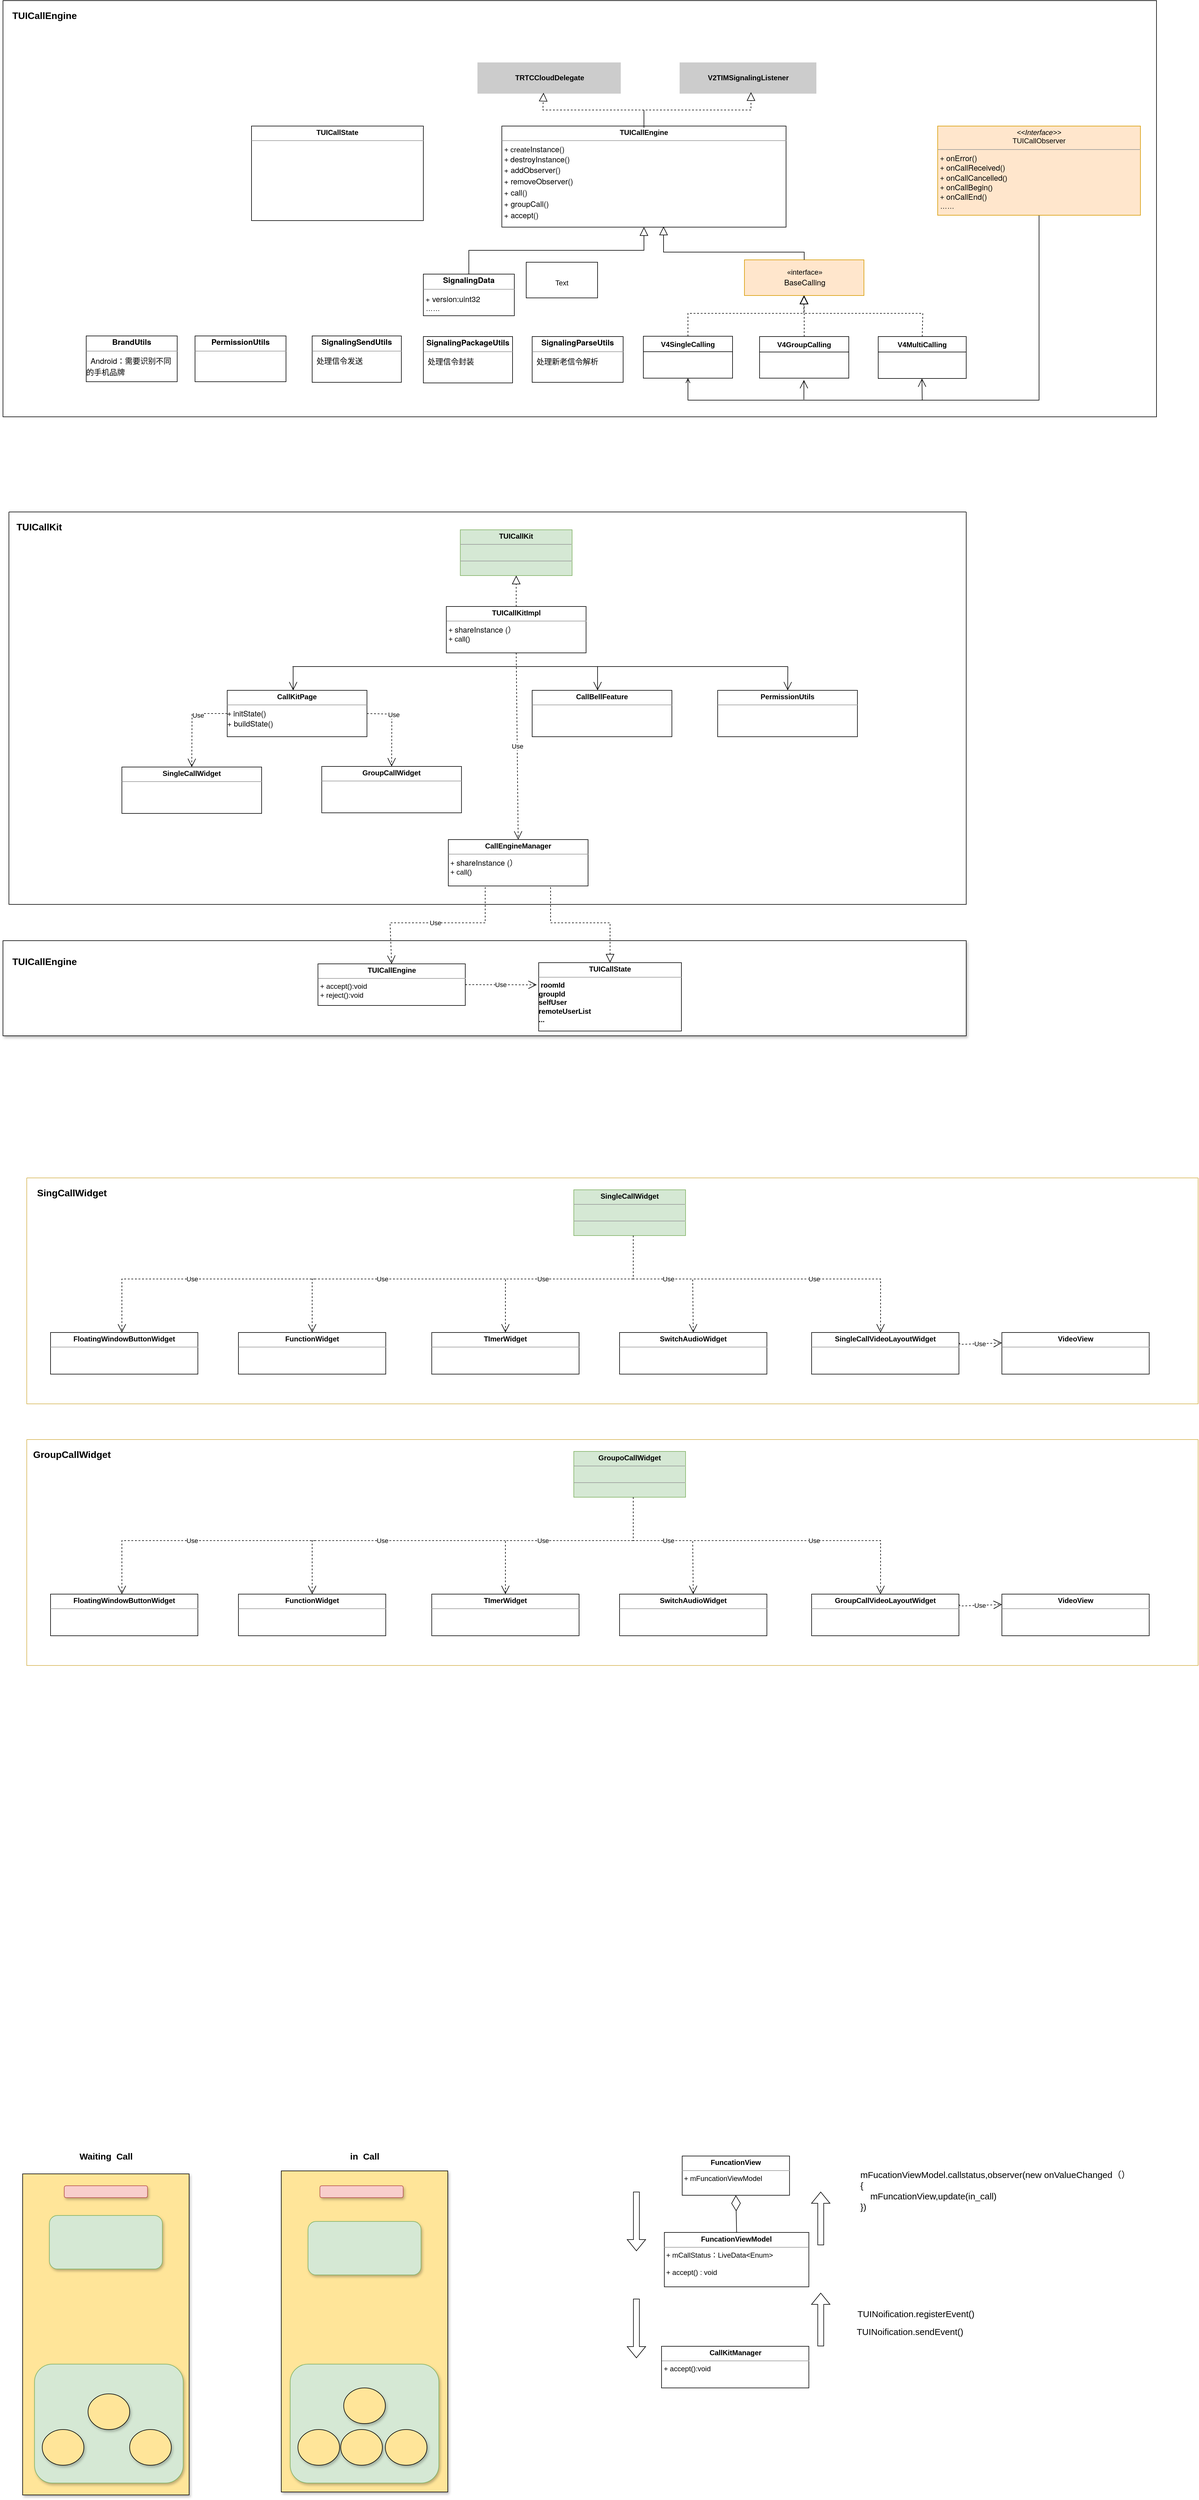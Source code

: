 <mxfile version="21.2.2" type="github">
  <diagram id="QdmDUQSwTtYV_Cvaa8b2" name="Page-1">
    <mxGraphModel dx="2339" dy="2517" grid="1" gridSize="10" guides="1" tooltips="1" connect="1" arrows="1" fold="1" page="0" pageScale="1" pageWidth="827" pageHeight="1169" math="0" shadow="0">
      <root>
        <mxCell id="0" />
        <mxCell id="1" parent="0" />
        <mxCell id="42_N_Hr84tkVq7s5dg79-2" value="" style="swimlane;startSize=0;movable=1;resizable=1;rotatable=1;deletable=1;editable=1;locked=0;connectable=1;" vertex="1" parent="1">
          <mxGeometry x="210" y="-60" width="1610" height="660" as="geometry" />
        </mxCell>
        <mxCell id="9X448EbuMKJNrpHYfYbH-57" value="" style="rounded=0;whiteSpace=wrap;html=1;shadow=1;glass=0;sketch=0;fontFamily=Helvetica;fontSize=15;" parent="1" vertex="1">
          <mxGeometry x="200" y="661" width="1620" height="160" as="geometry" />
        </mxCell>
        <mxCell id="9X448EbuMKJNrpHYfYbH-13" value="" style="rounded=0;whiteSpace=wrap;html=1;movable=0;resizable=0;rotatable=0;deletable=0;editable=0;connectable=0;" parent="1" vertex="1">
          <mxGeometry x="200" y="-920" width="1940" height="700" as="geometry" />
        </mxCell>
        <mxCell id="-pIjKqf0iVGdPuDhPLib-8" value="V4GroupCalling" style="swimlane;fontStyle=1;align=center;verticalAlign=top;childLayout=stackLayout;horizontal=1;startSize=26;horizontalStack=0;resizeParent=1;resizeParentMax=0;resizeLast=0;collapsible=1;marginBottom=0;" parent="1" vertex="1">
          <mxGeometry x="1472.5" y="-355" width="150" height="70" as="geometry" />
        </mxCell>
        <mxCell id="-pIjKqf0iVGdPuDhPLib-9" value="&#xa;" style="text;strokeColor=none;fillColor=none;align=left;verticalAlign=top;spacingLeft=4;spacingRight=4;overflow=hidden;rotatable=0;points=[[0,0.5],[1,0.5]];portConstraint=eastwest;" parent="-pIjKqf0iVGdPuDhPLib-8" vertex="1">
          <mxGeometry y="26" width="150" height="44" as="geometry" />
        </mxCell>
        <mxCell id="-pIjKqf0iVGdPuDhPLib-10" value="V4SingleCalling" style="swimlane;fontStyle=1;align=center;verticalAlign=top;childLayout=stackLayout;horizontal=1;startSize=26;horizontalStack=0;resizeParent=1;resizeParentMax=0;resizeLast=0;collapsible=1;marginBottom=0;" parent="1" vertex="1">
          <mxGeometry x="1277" y="-355.5" width="150" height="70.5" as="geometry" />
        </mxCell>
        <mxCell id="-pIjKqf0iVGdPuDhPLib-12" value="V4MultiCalling" style="swimlane;fontStyle=1;align=center;verticalAlign=top;childLayout=stackLayout;horizontal=1;startSize=26;horizontalStack=0;resizeParent=1;resizeParentMax=0;resizeLast=0;collapsible=1;marginBottom=0;" parent="1" vertex="1">
          <mxGeometry x="1672" y="-355" width="148" height="70.5" as="geometry" />
        </mxCell>
        <mxCell id="-pIjKqf0iVGdPuDhPLib-21" value="«interface»&lt;br&gt;&lt;p class=&quot;p1&quot; style=&quot;margin: 0px ; font-stretch: normal ; font-size: 13px ; line-height: normal ; font-family: &amp;quot;helvetica neue&amp;quot;&quot;&gt;BaseCalling&lt;/p&gt;" style="html=1;fillColor=#ffe6cc;strokeColor=#d79b00;" parent="1" vertex="1">
          <mxGeometry x="1447" y="-484" width="201" height="60" as="geometry" />
        </mxCell>
        <mxCell id="-pIjKqf0iVGdPuDhPLib-25" value="&lt;p style=&quot;margin: 0px ; margin-top: 4px ; text-align: center&quot;&gt;&lt;b&gt;TUICallEngine&lt;/b&gt;&lt;br&gt;&lt;/p&gt;&lt;hr size=&quot;1&quot;&gt;&lt;p style=&quot;margin: 0px ; margin-left: 4px&quot;&gt;&lt;/p&gt;&lt;p style=&quot;margin: 0px ; margin-left: 4px&quot;&gt;+ create&lt;span style=&quot;font-family: &amp;quot;helvetica neue&amp;quot; ; font-size: 13px&quot;&gt;Instance()&lt;/span&gt;&lt;/p&gt;&lt;p style=&quot;margin: 0px 0px 0px 4px;&quot;&gt;+&amp;nbsp;&lt;span style=&quot;font-family: &amp;quot;Helvetica Neue&amp;quot;; font-size: 13px; background-color: initial;&quot;&gt;destroyInstance&lt;/span&gt;&lt;span style=&quot;font-family: &amp;quot;helvetica neue&amp;quot;; font-size: 13px; background-color: initial;&quot;&gt;()&lt;/span&gt;&lt;/p&gt;&lt;p class=&quot;p1&quot; style=&quot;margin: 0px ; font-stretch: normal ; font-size: 13px ; line-height: normal ; font-family: &amp;quot;helvetica neue&amp;quot;&quot;&gt;&amp;nbsp;+&amp;nbsp;&lt;span style=&quot;font-family: &amp;quot;Helvetica Neue&amp;quot;; background-color: initial;&quot;&gt;addObserver&lt;/span&gt;&lt;span style=&quot;background-color: initial;&quot;&gt;()&lt;/span&gt;&lt;/p&gt;&lt;p style=&quot;margin: 0px; font-stretch: normal; font-size: 13px; line-height: normal; font-family: &amp;quot;helvetica neue&amp;quot;;&quot; class=&quot;p1&quot;&gt;&amp;nbsp;+ remove&lt;span style=&quot;font-family: &amp;quot;Helvetica Neue&amp;quot;; background-color: initial;&quot;&gt;Observer&lt;/span&gt;&lt;span style=&quot;background-color: initial;&quot;&gt;()&lt;/span&gt;&lt;/p&gt;&lt;p class=&quot;p1&quot; style=&quot;margin: 0px ; font-stretch: normal ; font-size: 13px ; line-height: normal ; font-family: &amp;quot;helvetica neue&amp;quot;&quot;&gt;&amp;nbsp;+ call()&lt;/p&gt;&lt;p class=&quot;p1&quot; style=&quot;margin: 0px ; font-stretch: normal ; font-size: 13px ; line-height: normal ; font-family: &amp;quot;helvetica neue&amp;quot;&quot;&gt;&amp;nbsp;+&amp;nbsp;&lt;span style=&quot;font-family: &amp;quot;Helvetica Neue&amp;quot;; background-color: initial;&quot;&gt;groupCall()&lt;/span&gt;&lt;/p&gt;&lt;p class=&quot;p1&quot; style=&quot;margin: 0px ; font-stretch: normal ; font-size: 13px ; line-height: normal ; font-family: &amp;quot;helvetica neue&amp;quot;&quot;&gt;&amp;nbsp;+ accept()&lt;/p&gt;&lt;p class=&quot;p1&quot; style=&quot;margin: 0px ; font-stretch: normal ; font-size: 13px ; line-height: normal ; font-family: &amp;quot;helvetica neue&amp;quot;&quot;&gt;&amp;nbsp;……&lt;/p&gt;" style="verticalAlign=top;align=left;overflow=fill;fontSize=12;fontFamily=Helvetica;html=1;" parent="1" vertex="1">
          <mxGeometry x="1039" y="-709" width="478" height="170" as="geometry" />
        </mxCell>
        <mxCell id="2P1NGA306VZBWgPoIP3o-4" style="edgeStyle=orthogonalEdgeStyle;rounded=0;orthogonalLoop=1;jettySize=auto;html=1;endArrow=block;endFill=0;strokeWidth=1;endSize=12;" parent="1" source="-pIjKqf0iVGdPuDhPLib-29" target="-pIjKqf0iVGdPuDhPLib-25" edge="1">
          <mxGeometry relative="1" as="geometry">
            <Array as="points">
              <mxPoint x="984" y="-500" />
              <mxPoint x="1278" y="-500" />
            </Array>
          </mxGeometry>
        </mxCell>
        <mxCell id="-pIjKqf0iVGdPuDhPLib-29" value="&lt;p class=&quot;p1&quot; style=&quot;text-align: center ; margin: 0px ; font-stretch: normal ; font-size: 13px ; line-height: normal ; font-family: &amp;quot;helvetica neue&amp;quot;&quot;&gt;&lt;b&gt;SignalingData&lt;/b&gt;&lt;/p&gt;&lt;hr size=&quot;1&quot;&gt;&lt;p style=&quot;margin: 0px ; margin-left: 4px&quot;&gt;&lt;/p&gt;&lt;p class=&quot;p1&quot; style=&quot;margin: 0px ; font-stretch: normal ; font-size: 13px ; line-height: normal ; font-family: &amp;quot;helvetica neue&amp;quot;&quot;&gt;&amp;nbsp;+ version:uint32&lt;/p&gt;&lt;p style=&quot;margin: 0px 0px 0px 4px&quot;&gt;……&lt;br&gt;&lt;/p&gt;&lt;p style=&quot;margin: 0px 0px 0px 4px&quot;&gt;&lt;br&gt;&lt;/p&gt;" style="verticalAlign=top;align=left;overflow=fill;fontSize=12;fontFamily=Helvetica;html=1;" parent="1" vertex="1">
          <mxGeometry x="907" y="-460" width="153" height="70" as="geometry" />
        </mxCell>
        <mxCell id="-pIjKqf0iVGdPuDhPLib-45" value="&lt;p class=&quot;p1&quot; style=&quot;text-align: center ; margin: 0px ; font-stretch: normal ; line-height: normal&quot;&gt;&lt;font face=&quot;helvetica neue&quot;&gt;&lt;span style=&quot;font-size: 13px;&quot;&gt;&lt;b&gt;SignalingPackageUtils&lt;/b&gt;&lt;/span&gt;&lt;/font&gt;&lt;br&gt;&lt;/p&gt;&lt;hr size=&quot;1&quot;&gt;&lt;p style=&quot;margin: 0px ; margin-left: 4px&quot;&gt;&lt;/p&gt;&lt;p class=&quot;p1&quot; style=&quot;margin: 0px ; font-stretch: normal ; font-size: 13px ; line-height: normal ; font-family: &amp;quot;helvetica neue&amp;quot;&quot;&gt;&amp;nbsp; 处理信令封装&lt;/p&gt;&lt;p style=&quot;margin: 0px 0px 0px 4px&quot;&gt;&lt;br&gt;&lt;/p&gt;" style="verticalAlign=top;align=left;overflow=fill;fontSize=12;fontFamily=Helvetica;html=1;" parent="1" vertex="1">
          <mxGeometry x="907" y="-355" width="150" height="78" as="geometry" />
        </mxCell>
        <mxCell id="-pIjKqf0iVGdPuDhPLib-48" value="" style="endArrow=block;dashed=1;endFill=0;endSize=12;html=1;rounded=0;entryX=0.5;entryY=1;entryDx=0;entryDy=0;exitX=0.5;exitY=0;exitDx=0;exitDy=0;" parent="1" source="-pIjKqf0iVGdPuDhPLib-8" target="-pIjKqf0iVGdPuDhPLib-21" edge="1">
          <mxGeometry width="160" relative="1" as="geometry">
            <mxPoint x="1756" y="-424" as="sourcePoint" />
            <mxPoint x="1916" y="-424" as="targetPoint" />
          </mxGeometry>
        </mxCell>
        <mxCell id="7KBN1eFFDNRq9StgGRBP-2" value="TRTCCloudDelegate" style="html=1;fillColor=#CCCCCC;strokeColor=none;shadow=0;fontStyle=1" parent="1" vertex="1">
          <mxGeometry x="998" y="-816" width="241" height="52.5" as="geometry" />
        </mxCell>
        <mxCell id="7KBN1eFFDNRq9StgGRBP-3" value="V2TIMSignalingListener" style="html=1;fillColor=#CCCCCC;strokeColor=none;shadow=0;fontStyle=1" parent="1" vertex="1">
          <mxGeometry x="1338" y="-816" width="230" height="52.5" as="geometry" />
        </mxCell>
        <mxCell id="7KBN1eFFDNRq9StgGRBP-9" value="" style="endArrow=block;dashed=1;endFill=0;endSize=12;html=1;rounded=0;sourcePerimeterSpacing=10;targetPerimeterSpacing=10;entryX=0.461;entryY=0.971;entryDx=0;entryDy=0;entryPerimeter=0;" parent="1" target="7KBN1eFFDNRq9StgGRBP-2" edge="1">
          <mxGeometry width="160" relative="1" as="geometry">
            <mxPoint x="1278" y="-706" as="sourcePoint" />
            <mxPoint x="1438" y="-706" as="targetPoint" />
            <Array as="points">
              <mxPoint x="1278" y="-736" />
              <mxPoint x="1108" y="-736" />
            </Array>
          </mxGeometry>
        </mxCell>
        <mxCell id="7KBN1eFFDNRq9StgGRBP-10" value="" style="endArrow=block;dashed=1;endFill=0;endSize=12;html=1;rounded=0;sourcePerimeterSpacing=10;targetPerimeterSpacing=10;exitX=0.5;exitY=0;exitDx=0;exitDy=0;" parent="1" source="-pIjKqf0iVGdPuDhPLib-25" edge="1">
          <mxGeometry width="160" relative="1" as="geometry">
            <mxPoint x="1288" y="-696" as="sourcePoint" />
            <mxPoint x="1458" y="-766" as="targetPoint" />
            <Array as="points">
              <mxPoint x="1278" y="-736" />
              <mxPoint x="1458" y="-736" />
            </Array>
          </mxGeometry>
        </mxCell>
        <mxCell id="7KBN1eFFDNRq9StgGRBP-20" style="edgeStyle=orthogonalEdgeStyle;rounded=0;orthogonalLoop=1;jettySize=auto;html=1;entryX=0.5;entryY=0;entryDx=0;entryDy=0;fontSize=15;startArrow=block;startFill=0;endArrow=none;endFill=0;startSize=12;sourcePerimeterSpacing=10;targetPerimeterSpacing=10;exitX=0.569;exitY=0.994;exitDx=0;exitDy=0;exitPerimeter=0;" parent="1" source="-pIjKqf0iVGdPuDhPLib-25" target="-pIjKqf0iVGdPuDhPLib-21" edge="1">
          <mxGeometry relative="1" as="geometry">
            <mxPoint x="1311.162" y="-536" as="sourcePoint" />
            <mxPoint x="1311.49" y="-472.98" as="targetPoint" />
            <Array as="points">
              <mxPoint x="1311" y="-497" />
              <mxPoint x="1548" y="-497" />
            </Array>
          </mxGeometry>
        </mxCell>
        <mxCell id="7KBN1eFFDNRq9StgGRBP-21" value="" style="endArrow=block;dashed=1;endFill=0;endSize=12;html=1;rounded=0;exitX=0.5;exitY=0;exitDx=0;exitDy=0;" parent="1" source="-pIjKqf0iVGdPuDhPLib-10" edge="1">
          <mxGeometry width="160" relative="1" as="geometry">
            <mxPoint x="1348.65" y="-355.5" as="sourcePoint" />
            <mxPoint x="1547" y="-424" as="targetPoint" />
            <Array as="points">
              <mxPoint x="1352" y="-394" />
              <mxPoint x="1547" y="-394" />
            </Array>
          </mxGeometry>
        </mxCell>
        <mxCell id="7KBN1eFFDNRq9StgGRBP-22" value="" style="endArrow=block;dashed=1;endFill=0;endSize=12;html=1;rounded=0;exitX=0.5;exitY=0;exitDx=0;exitDy=0;" parent="1" source="-pIjKqf0iVGdPuDhPLib-12" edge="1">
          <mxGeometry width="160" relative="1" as="geometry">
            <mxPoint x="1462" y="-355.5" as="sourcePoint" />
            <mxPoint x="1547" y="-424" as="targetPoint" />
            <Array as="points">
              <mxPoint x="1747" y="-394" />
              <mxPoint x="1547" y="-394" />
            </Array>
          </mxGeometry>
        </mxCell>
        <mxCell id="7KBN1eFFDNRq9StgGRBP-30" value="" style="endArrow=open;endFill=1;endSize=12;html=1;rounded=0;fontSize=15;sourcePerimeterSpacing=10;targetPerimeterSpacing=10;entryX=0.497;entryY=1.068;entryDx=0;entryDy=0;entryPerimeter=0;" parent="1" target="-pIjKqf0iVGdPuDhPLib-9" edge="1">
          <mxGeometry width="160" relative="1" as="geometry">
            <mxPoint x="1547" y="-249" as="sourcePoint" />
            <mxPoint x="1687" y="-204" as="targetPoint" />
          </mxGeometry>
        </mxCell>
        <mxCell id="7KBN1eFFDNRq9StgGRBP-32" value="" style="endArrow=open;endFill=1;endSize=12;html=1;rounded=0;fontSize=15;sourcePerimeterSpacing=10;targetPerimeterSpacing=10;entryX=0.497;entryY=1.068;entryDx=0;entryDy=0;entryPerimeter=0;" parent="1" edge="1">
          <mxGeometry width="160" relative="1" as="geometry">
            <mxPoint x="1746" y="-248" as="sourcePoint" />
            <mxPoint x="1745.55" y="-284.498" as="targetPoint" />
          </mxGeometry>
        </mxCell>
        <mxCell id="8u3mmBFhIudwiXivsbWi-5" style="edgeStyle=orthogonalEdgeStyle;rounded=0;orthogonalLoop=1;jettySize=auto;html=1;entryX=0.5;entryY=1;entryDx=0;entryDy=0;endArrow=open;endFill=0;exitX=0.5;exitY=1;exitDx=0;exitDy=0;" parent="1" source="zl8r0lkkchpc4EEbcVuN-1" target="-pIjKqf0iVGdPuDhPLib-10" edge="1">
          <mxGeometry relative="1" as="geometry">
            <Array as="points">
              <mxPoint x="1943" y="-248" />
              <mxPoint x="1352" y="-248" />
            </Array>
          </mxGeometry>
        </mxCell>
        <mxCell id="zl8r0lkkchpc4EEbcVuN-1" value="&lt;p style=&quot;margin:0px;margin-top:4px;text-align:center;&quot;&gt;&lt;i&gt;&amp;lt;&amp;lt;Interface&amp;gt;&amp;gt;&lt;/i&gt;&lt;br&gt;&lt;span style=&quot;text-align: left;&quot;&gt;TUICallObserver&lt;/span&gt;&lt;br&gt;&lt;/p&gt;&lt;hr size=&quot;1&quot;&gt;&lt;p style=&quot;margin:0px;margin-left:4px;&quot;&gt;+&amp;nbsp;&lt;span style=&quot;font-family: &amp;quot;Helvetica Neue&amp;quot;; font-size: 13px; background-color: initial;&quot;&gt;onError()&lt;/span&gt;&lt;/p&gt;&lt;p style=&quot;margin:0px;margin-left:4px;&quot;&gt;+&amp;nbsp;&lt;span style=&quot;font-family: &amp;quot;Helvetica Neue&amp;quot;; font-size: 13px; background-color: initial;&quot;&gt;onCallReceived()&lt;/span&gt;&lt;/p&gt;&lt;p style=&quot;margin:0px;margin-left:4px;&quot;&gt;+&amp;nbsp;&lt;span style=&quot;font-family: &amp;quot;Helvetica Neue&amp;quot;; font-size: 13px; background-color: initial;&quot;&gt;onCallCancelled&lt;/span&gt;&lt;span style=&quot;background-color: initial;&quot;&gt;()&lt;/span&gt;&lt;/p&gt;&lt;p style=&quot;margin:0px;margin-left:4px;&quot;&gt;+&amp;nbsp;&lt;span style=&quot;font-family: &amp;quot;Helvetica Neue&amp;quot;; font-size: 13px; background-color: initial;&quot;&gt;onCallBegin&lt;/span&gt;&lt;span style=&quot;background-color: initial;&quot;&gt;()&lt;/span&gt;&lt;/p&gt;&lt;p style=&quot;margin:0px;margin-left:4px;&quot;&gt;&lt;span style=&quot;background-color: initial;&quot;&gt;+&amp;nbsp;&lt;/span&gt;&lt;span style=&quot;font-family: &amp;quot;Helvetica Neue&amp;quot;; font-size: 13px; background-color: initial;&quot;&gt;onCallEnd()&lt;/span&gt;&lt;/p&gt;&lt;p style=&quot;margin:0px;margin-left:4px;&quot;&gt;……&lt;/p&gt;" style="verticalAlign=top;align=left;overflow=fill;fontSize=12;fontFamily=Helvetica;html=1;fillColor=#ffe6cc;strokeColor=#d79b00;" parent="1" vertex="1">
          <mxGeometry x="1772" y="-709" width="341" height="150" as="geometry" />
        </mxCell>
        <mxCell id="1vUF5lh6rhaXSpfZY6RA-4" value="&lt;p class=&quot;p1&quot; style=&quot;text-align: center ; margin: 0px ; font-stretch: normal ; line-height: normal&quot;&gt;&lt;font face=&quot;helvetica neue&quot;&gt;&lt;span style=&quot;font-size: 13px;&quot;&gt;&lt;b&gt;SignalingParseUtils&lt;/b&gt;&lt;/span&gt;&lt;/font&gt;&lt;br&gt;&lt;/p&gt;&lt;hr size=&quot;1&quot;&gt;&lt;p style=&quot;margin: 0px ; margin-left: 4px&quot;&gt;&lt;/p&gt;&lt;p class=&quot;p1&quot; style=&quot;margin: 0px ; font-stretch: normal ; font-size: 13px ; line-height: normal ; font-family: &amp;quot;helvetica neue&amp;quot;&quot;&gt;&amp;nbsp; 处理新老信令解析&lt;/p&gt;&lt;p style=&quot;margin: 0px 0px 0px 4px&quot;&gt;&lt;br&gt;&lt;/p&gt;" style="verticalAlign=top;align=left;overflow=fill;fontSize=12;fontFamily=Helvetica;html=1;" parent="1" vertex="1">
          <mxGeometry x="1090" y="-355" width="153" height="76.98" as="geometry" />
        </mxCell>
        <mxCell id="2P1NGA306VZBWgPoIP3o-1" value="&lt;p style=&quot;margin: 0px ; margin-top: 4px ; text-align: center&quot;&gt;&lt;b&gt;TUICallState&lt;/b&gt;&lt;br&gt;&lt;/p&gt;&lt;hr size=&quot;1&quot;&gt;&lt;p style=&quot;margin: 0px ; margin-left: 4px&quot;&gt;&lt;/p&gt;&lt;p style=&quot;margin: 0px ; margin-left: 4px&quot;&gt;&lt;br&gt;&lt;/p&gt;" style="verticalAlign=top;align=left;overflow=fill;fontSize=12;fontFamily=Helvetica;html=1;" parent="1" vertex="1">
          <mxGeometry x="618" y="-709" width="289" height="159" as="geometry" />
        </mxCell>
        <mxCell id="2P1NGA306VZBWgPoIP3o-6" value="&lt;p class=&quot;p1&quot; style=&quot;text-align: center ; margin: 0px ; font-stretch: normal ; line-height: normal&quot;&gt;&lt;font face=&quot;helvetica neue&quot;&gt;&lt;span style=&quot;font-size: 13px;&quot;&gt;&lt;b&gt;BrandUtils&lt;/b&gt;&lt;/span&gt;&lt;/font&gt;&lt;br&gt;&lt;/p&gt;&lt;hr size=&quot;1&quot;&gt;&lt;p style=&quot;margin: 0px ; margin-left: 4px&quot;&gt;&lt;/p&gt;&lt;p class=&quot;p1&quot; style=&quot;margin: 0px ; font-stretch: normal ; font-size: 13px ; line-height: normal ; font-family: &amp;quot;helvetica neue&amp;quot;&quot;&gt;&amp;nbsp; Android：需要识别不同&lt;/p&gt;&lt;p class=&quot;p1&quot; style=&quot;margin: 0px ; font-stretch: normal ; font-size: 13px ; line-height: normal ; font-family: &amp;quot;helvetica neue&amp;quot;&quot;&gt;的手机品牌&lt;/p&gt;&lt;p style=&quot;margin: 0px 0px 0px 4px&quot;&gt;&lt;br&gt;&lt;/p&gt;" style="verticalAlign=top;align=left;overflow=fill;fontSize=12;fontFamily=Helvetica;html=1;" parent="1" vertex="1">
          <mxGeometry x="340" y="-356.02" width="153" height="76.98" as="geometry" />
        </mxCell>
        <mxCell id="2P1NGA306VZBWgPoIP3o-7" value="&lt;p class=&quot;p1&quot; style=&quot;text-align: center ; margin: 0px ; font-stretch: normal ; line-height: normal&quot;&gt;&lt;font face=&quot;helvetica neue&quot;&gt;&lt;span style=&quot;font-size: 13px;&quot;&gt;&lt;b&gt;PermissionUtils&lt;/b&gt;&lt;/span&gt;&lt;/font&gt;&lt;br&gt;&lt;/p&gt;&lt;hr size=&quot;1&quot;&gt;&lt;p style=&quot;margin: 0px ; margin-left: 4px&quot;&gt;&lt;/p&gt;&lt;p class=&quot;p1&quot; style=&quot;margin: 0px ; font-stretch: normal ; font-size: 13px ; line-height: normal ; font-family: &amp;quot;helvetica neue&amp;quot;&quot;&gt;&amp;nbsp;&amp;nbsp;&lt;/p&gt;" style="verticalAlign=top;align=left;overflow=fill;fontSize=12;fontFamily=Helvetica;html=1;" parent="1" vertex="1">
          <mxGeometry x="523" y="-356.02" width="153" height="76.98" as="geometry" />
        </mxCell>
        <mxCell id="2P1NGA306VZBWgPoIP3o-8" value="&lt;p class=&quot;p1&quot; style=&quot;text-align: center ; margin: 0px ; font-stretch: normal ; line-height: normal&quot;&gt;&lt;font face=&quot;helvetica neue&quot;&gt;&lt;span style=&quot;font-size: 13px;&quot;&gt;&lt;b&gt;SignalingSendUtils&lt;/b&gt;&lt;/span&gt;&lt;/font&gt;&lt;br&gt;&lt;/p&gt;&lt;hr size=&quot;1&quot;&gt;&lt;p style=&quot;margin: 0px ; margin-left: 4px&quot;&gt;&lt;/p&gt;&lt;p class=&quot;p1&quot; style=&quot;margin: 0px ; font-stretch: normal ; font-size: 13px ; line-height: normal ; font-family: &amp;quot;helvetica neue&amp;quot;&quot;&gt;&amp;nbsp; 处理信令发送&lt;/p&gt;&lt;p style=&quot;margin: 0px 0px 0px 4px&quot;&gt;&lt;br&gt;&lt;/p&gt;" style="verticalAlign=top;align=left;overflow=fill;fontSize=12;fontFamily=Helvetica;html=1;" parent="1" vertex="1">
          <mxGeometry x="720" y="-356.02" width="150" height="78" as="geometry" />
        </mxCell>
        <mxCell id="9X448EbuMKJNrpHYfYbH-1" value="&lt;p style=&quot;margin: 0px ; margin-top: 4px ; text-align: center&quot;&gt;&lt;b&gt;TUICallKitImpl&lt;/b&gt;&lt;/p&gt;&lt;hr size=&quot;1&quot;&gt;&lt;p style=&quot;margin: 0px ; margin-left: 4px&quot;&gt;&lt;/p&gt;&lt;p style=&quot;margin: 0px ; margin-left: 4px&quot;&gt;&lt;/p&gt;&lt;span style=&quot;font-weight: 700 ; text-align: center&quot;&gt;&amp;nbsp;&lt;/span&gt;&lt;span style=&quot;text-align: center&quot;&gt;+&amp;nbsp;&lt;/span&gt;&lt;span style=&quot;font-family: &amp;quot;helvetica neue&amp;quot; ; font-size: 13px&quot;&gt;shareInstance (）&lt;br&gt;&lt;/span&gt;&lt;span style=&quot;text-align: center&quot;&gt;&amp;nbsp;+ call()&lt;br&gt;&lt;/span&gt;&lt;span style=&quot;font-weight: 700 ; text-align: center&quot;&gt;&lt;br&gt;&lt;/span&gt;&lt;div&gt;&lt;br&gt;&lt;/div&gt;" style="verticalAlign=top;align=left;overflow=fill;fontSize=12;fontFamily=Helvetica;html=1;fontStyle=0" parent="1" vertex="1">
          <mxGeometry x="945.66" y="99" width="235" height="78" as="geometry" />
        </mxCell>
        <mxCell id="9X448EbuMKJNrpHYfYbH-2" value="&lt;p style=&quot;margin: 0px ; margin-top: 4px ; text-align: center&quot;&gt;&lt;span&gt;&lt;b&gt;TUICallKit&lt;/b&gt;&lt;/span&gt;&lt;/p&gt;&lt;hr size=&quot;1&quot;&gt;&lt;p style=&quot;margin: 0px ; margin-left: 4px&quot;&gt;&lt;b&gt;&lt;br&gt;&lt;/b&gt;&lt;/p&gt;&lt;hr size=&quot;1&quot;&gt;&lt;p style=&quot;margin: 0px ; margin-left: 4px&quot;&gt;&lt;/p&gt;&lt;b&gt;&lt;br&gt;&lt;/b&gt;&lt;p style=&quot;margin: 0px ; margin-left: 4px&quot;&gt;&lt;br&gt;&lt;/p&gt;" style="verticalAlign=top;align=left;overflow=fill;fontSize=12;fontFamily=Helvetica;html=1;fontStyle=0;fillColor=#d5e8d4;strokeColor=#82b366;" parent="1" vertex="1">
          <mxGeometry x="969.16" y="-30" width="188" height="77" as="geometry" />
        </mxCell>
        <mxCell id="9X448EbuMKJNrpHYfYbH-3" value="" style="endArrow=block;dashed=1;endFill=0;endSize=12;html=1;rounded=0;exitX=0.5;exitY=0;exitDx=0;exitDy=0;entryX=0.5;entryY=1;entryDx=0;entryDy=0;" parent="1" source="9X448EbuMKJNrpHYfYbH-1" target="9X448EbuMKJNrpHYfYbH-2" edge="1">
          <mxGeometry width="160" relative="1" as="geometry">
            <mxPoint x="1118.16" y="88" as="sourcePoint" />
            <mxPoint x="1278.16" y="88" as="targetPoint" />
          </mxGeometry>
        </mxCell>
        <mxCell id="9X448EbuMKJNrpHYfYbH-12" value="" style="rounded=0;whiteSpace=wrap;html=1;" parent="1" vertex="1">
          <mxGeometry x="1080" y="-480" width="120" height="60" as="geometry" />
        </mxCell>
        <mxCell id="9X448EbuMKJNrpHYfYbH-14" value="Text" style="text;html=1;strokeColor=none;fillColor=none;align=center;verticalAlign=middle;whiteSpace=wrap;rounded=0;" parent="1" vertex="1">
          <mxGeometry x="1110" y="-460" width="60" height="30" as="geometry" />
        </mxCell>
        <mxCell id="9X448EbuMKJNrpHYfYbH-15" value="&lt;b&gt;&lt;font style=&quot;font-size: 16px;&quot;&gt;TUICallEngine&lt;/font&gt;&lt;/b&gt;" style="text;html=1;strokeColor=none;fillColor=none;align=center;verticalAlign=middle;whiteSpace=wrap;rounded=0;" parent="1" vertex="1">
          <mxGeometry x="210" y="-910" width="120" height="30" as="geometry" />
        </mxCell>
        <mxCell id="9X448EbuMKJNrpHYfYbH-18" value="&lt;b&gt;&lt;font style=&quot;font-size: 16px;&quot;&gt;TUICallKit&lt;/font&gt;&lt;/b&gt;" style="text;html=1;strokeColor=none;fillColor=none;align=center;verticalAlign=middle;whiteSpace=wrap;rounded=0;" parent="1" vertex="1">
          <mxGeometry x="200.75" y="-50" width="120" height="30" as="geometry" />
        </mxCell>
        <mxCell id="9X448EbuMKJNrpHYfYbH-24" value="" style="rounded=0;whiteSpace=wrap;html=1;shadow=1;glass=0;sketch=0;fontFamily=Helvetica;fontSize=10;fillColor=#FFE599;" parent="1" vertex="1">
          <mxGeometry x="233.08" y="2735" width="280" height="540" as="geometry" />
        </mxCell>
        <mxCell id="9X448EbuMKJNrpHYfYbH-25" value="" style="rounded=1;whiteSpace=wrap;html=1;shadow=1;glass=0;sketch=0;fontFamily=Helvetica;fontSize=10;fillColor=#d5e8d4;strokeColor=#82b366;" parent="1" vertex="1">
          <mxGeometry x="278.08" y="2805" width="190" height="90" as="geometry" />
        </mxCell>
        <mxCell id="9X448EbuMKJNrpHYfYbH-26" value="" style="rounded=1;whiteSpace=wrap;html=1;shadow=1;glass=0;sketch=0;fontFamily=Helvetica;fontSize=10;fillColor=#f8cecc;strokeColor=#b85450;" parent="1" vertex="1">
          <mxGeometry x="303.08" y="2755" width="140" height="20" as="geometry" />
        </mxCell>
        <mxCell id="9X448EbuMKJNrpHYfYbH-27" value="" style="rounded=1;whiteSpace=wrap;html=1;shadow=1;glass=0;sketch=0;fontFamily=Helvetica;fontSize=10;fillColor=#d5e8d4;strokeColor=#82b366;" parent="1" vertex="1">
          <mxGeometry x="253.08" y="3055" width="250" height="200" as="geometry" />
        </mxCell>
        <mxCell id="9X448EbuMKJNrpHYfYbH-28" value="" style="ellipse;whiteSpace=wrap;html=1;rounded=1;shadow=1;glass=0;sketch=0;fontFamily=Helvetica;fontSize=10;fillColor=#FFE599;" parent="1" vertex="1">
          <mxGeometry x="266.08" y="3165" width="70" height="60" as="geometry" />
        </mxCell>
        <mxCell id="9X448EbuMKJNrpHYfYbH-29" value="" style="ellipse;whiteSpace=wrap;html=1;rounded=1;shadow=1;glass=0;sketch=0;fontFamily=Helvetica;fontSize=10;fillColor=#FFE599;" parent="1" vertex="1">
          <mxGeometry x="413.08" y="3165" width="70" height="60" as="geometry" />
        </mxCell>
        <mxCell id="9X448EbuMKJNrpHYfYbH-32" value="" style="rounded=0;whiteSpace=wrap;html=1;shadow=1;glass=0;sketch=0;fontFamily=Helvetica;fontSize=10;fillColor=#FFE599;" parent="1" vertex="1">
          <mxGeometry x="668.08" y="2730" width="280" height="540" as="geometry" />
        </mxCell>
        <mxCell id="9X448EbuMKJNrpHYfYbH-33" value="" style="rounded=1;whiteSpace=wrap;html=1;shadow=1;glass=0;sketch=0;fontFamily=Helvetica;fontSize=10;fillColor=#d5e8d4;strokeColor=#82b366;" parent="1" vertex="1">
          <mxGeometry x="713.08" y="2815" width="190" height="90" as="geometry" />
        </mxCell>
        <mxCell id="9X448EbuMKJNrpHYfYbH-34" value="" style="rounded=1;whiteSpace=wrap;html=1;shadow=1;glass=0;sketch=0;fontFamily=Helvetica;fontSize=10;fillColor=#f8cecc;strokeColor=#b85450;" parent="1" vertex="1">
          <mxGeometry x="733.08" y="2755" width="140" height="20" as="geometry" />
        </mxCell>
        <mxCell id="9X448EbuMKJNrpHYfYbH-35" value="" style="rounded=1;whiteSpace=wrap;html=1;shadow=1;glass=0;sketch=0;fontFamily=Helvetica;fontSize=10;fillColor=#d5e8d4;strokeColor=#82b366;" parent="1" vertex="1">
          <mxGeometry x="683.08" y="3055" width="250" height="200" as="geometry" />
        </mxCell>
        <mxCell id="9X448EbuMKJNrpHYfYbH-36" value="" style="ellipse;whiteSpace=wrap;html=1;rounded=1;shadow=1;glass=0;sketch=0;fontFamily=Helvetica;fontSize=10;fillColor=#FFE599;" parent="1" vertex="1">
          <mxGeometry x="696.08" y="3165" width="70" height="60" as="geometry" />
        </mxCell>
        <mxCell id="9X448EbuMKJNrpHYfYbH-37" value="" style="ellipse;whiteSpace=wrap;html=1;rounded=1;shadow=1;glass=0;sketch=0;fontFamily=Helvetica;fontSize=10;fillColor=#FFE599;" parent="1" vertex="1">
          <mxGeometry x="843.08" y="3165" width="70" height="60" as="geometry" />
        </mxCell>
        <mxCell id="9X448EbuMKJNrpHYfYbH-38" value="" style="ellipse;whiteSpace=wrap;html=1;rounded=1;shadow=1;glass=0;sketch=0;fontFamily=Helvetica;fontSize=10;fillColor=#FFE599;" parent="1" vertex="1">
          <mxGeometry x="768.08" y="3165" width="70" height="60" as="geometry" />
        </mxCell>
        <mxCell id="9X448EbuMKJNrpHYfYbH-39" value="" style="ellipse;whiteSpace=wrap;html=1;rounded=1;shadow=1;glass=0;sketch=0;fontFamily=Helvetica;fontSize=10;fillColor=#FFE599;" parent="1" vertex="1">
          <mxGeometry x="773.08" y="3095" width="70" height="60" as="geometry" />
        </mxCell>
        <mxCell id="9X448EbuMKJNrpHYfYbH-40" value="" style="ellipse;whiteSpace=wrap;html=1;rounded=1;shadow=1;glass=0;sketch=0;fontFamily=Helvetica;fontSize=10;fillColor=#FFE599;" parent="1" vertex="1">
          <mxGeometry x="343.08" y="3105" width="70" height="60" as="geometry" />
        </mxCell>
        <mxCell id="9X448EbuMKJNrpHYfYbH-41" value="Waiting&amp;nbsp; Call" style="text;html=1;align=center;verticalAlign=middle;resizable=0;points=[];autosize=1;strokeColor=none;fillColor=none;fontSize=15;fontFamily=Helvetica;fontStyle=1" parent="1" vertex="1">
          <mxGeometry x="318.08" y="2690" width="110" height="30" as="geometry" />
        </mxCell>
        <mxCell id="9X448EbuMKJNrpHYfYbH-42" value="in&amp;nbsp; Call" style="text;html=1;align=center;verticalAlign=middle;resizable=0;points=[];autosize=1;strokeColor=none;fillColor=none;fontSize=15;fontFamily=Helvetica;fontStyle=1" parent="1" vertex="1">
          <mxGeometry x="773.08" y="2690" width="70" height="30" as="geometry" />
        </mxCell>
        <mxCell id="9X448EbuMKJNrpHYfYbH-45" value="&lt;p style=&quot;margin: 0px ; margin-top: 4px ; text-align: center&quot;&gt;&lt;b&gt;FuncationView&lt;/b&gt;&lt;/p&gt;&lt;hr size=&quot;1&quot;&gt;&lt;p style=&quot;margin: 0px ; margin-left: 4px&quot;&gt;&lt;/p&gt;&lt;p style=&quot;margin: 0px ; margin-left: 4px&quot;&gt;&lt;/p&gt;&lt;span style=&quot;font-weight: 700 ; text-align: center&quot;&gt;&amp;nbsp;&lt;/span&gt;&lt;span style=&quot;text-align: center&quot;&gt;+ mFuncationViewModel&lt;/span&gt;&lt;span style=&quot;text-align: center&quot;&gt;&lt;br&gt;&lt;/span&gt;" style="verticalAlign=top;align=left;overflow=fill;fontSize=12;fontFamily=Helvetica;html=1;fontStyle=0" parent="1" vertex="1">
          <mxGeometry x="1342.33" y="2705" width="180.5" height="66" as="geometry" />
        </mxCell>
        <mxCell id="9X448EbuMKJNrpHYfYbH-46" value="&lt;p style=&quot;margin: 0px ; margin-top: 4px ; text-align: center&quot;&gt;&lt;b&gt;FuncationViewModel&lt;/b&gt;&lt;/p&gt;&lt;hr size=&quot;1&quot;&gt;&lt;p style=&quot;margin: 0px ; margin-left: 4px&quot;&gt;&lt;/p&gt;&lt;p style=&quot;margin: 0px ; margin-left: 4px&quot;&gt;&lt;/p&gt;&lt;span style=&quot;font-weight: 700 ; text-align: center&quot;&gt;&amp;nbsp;&lt;/span&gt;&lt;span style=&quot;text-align: center;&quot;&gt;+ mCallStatus：&lt;/span&gt;&lt;span style=&quot;text-align: center;&quot;&gt;LiveData&amp;lt;Enum&amp;gt;&lt;br&gt;&lt;/span&gt;&lt;span style=&quot;text-align: center&quot;&gt;&lt;br&gt;&amp;nbsp;+ accept() : void&lt;br&gt;&lt;/span&gt;" style="verticalAlign=top;align=left;overflow=fill;fontSize=12;fontFamily=Helvetica;html=1;fontStyle=0" parent="1" vertex="1">
          <mxGeometry x="1312.33" y="2833.5" width="243" height="91.5" as="geometry" />
        </mxCell>
        <mxCell id="9X448EbuMKJNrpHYfYbH-47" value="&lt;p style=&quot;margin: 0px ; margin-top: 4px ; text-align: center&quot;&gt;&lt;b&gt;CallKitManager&lt;/b&gt;&lt;/p&gt;&lt;hr size=&quot;1&quot;&gt;&lt;p style=&quot;margin: 0px ; margin-left: 4px&quot;&gt;&lt;/p&gt;&lt;p style=&quot;margin: 0px ; margin-left: 4px&quot;&gt;&lt;/p&gt;&lt;span style=&quot;font-weight: 700 ; text-align: center&quot;&gt;&amp;nbsp;&lt;/span&gt;&lt;span style=&quot;text-align: center&quot;&gt;+ accept():void&lt;/span&gt;&lt;span style=&quot;text-align: center&quot;&gt;&lt;br&gt;&lt;/span&gt;" style="verticalAlign=top;align=left;overflow=fill;fontSize=12;fontFamily=Helvetica;html=1;fontStyle=0" parent="1" vertex="1">
          <mxGeometry x="1307.58" y="3025" width="247.75" height="70" as="geometry" />
        </mxCell>
        <mxCell id="9X448EbuMKJNrpHYfYbH-48" value="" style="endArrow=diamondThin;endFill=0;endSize=24;html=1;rounded=0;exitX=0.5;exitY=0;exitDx=0;exitDy=0;entryX=0.5;entryY=1;entryDx=0;entryDy=0;" parent="1" source="9X448EbuMKJNrpHYfYbH-46" target="9X448EbuMKJNrpHYfYbH-45" edge="1">
          <mxGeometry width="160" relative="1" as="geometry">
            <mxPoint x="1444.33" y="2808" as="sourcePoint" />
            <mxPoint x="1604.33" y="2808" as="targetPoint" />
          </mxGeometry>
        </mxCell>
        <mxCell id="9X448EbuMKJNrpHYfYbH-50" value="mFucationViewModel.callstatus,observer(new onValueChanged（）{&lt;br&gt;&amp;nbsp; &amp;nbsp;&lt;span style=&quot;white-space: pre;&quot;&gt; &lt;/span&gt;mFuncationView,update(in_call)&lt;br&gt;})" style="text;html=1;strokeColor=none;fillColor=none;align=left;verticalAlign=middle;whiteSpace=wrap;rounded=0;shadow=1;glass=0;sketch=0;fontFamily=Helvetica;fontSize=15;" parent="1" vertex="1">
          <mxGeometry x="1639.92" y="2720" width="460" height="86" as="geometry" />
        </mxCell>
        <mxCell id="9X448EbuMKJNrpHYfYbH-51" value="" style="shape=flexArrow;endArrow=classic;html=1;rounded=0;fontFamily=Helvetica;fontSize=15;" parent="1" edge="1">
          <mxGeometry width="50" height="50" relative="1" as="geometry">
            <mxPoint x="1265.33" y="2945" as="sourcePoint" />
            <mxPoint x="1265.33" y="3045" as="targetPoint" />
          </mxGeometry>
        </mxCell>
        <mxCell id="9X448EbuMKJNrpHYfYbH-52" value="" style="shape=flexArrow;endArrow=classic;html=1;rounded=0;fontFamily=Helvetica;fontSize=15;" parent="1" edge="1">
          <mxGeometry width="50" height="50" relative="1" as="geometry">
            <mxPoint x="1265.33" y="2765" as="sourcePoint" />
            <mxPoint x="1265.33" y="2865" as="targetPoint" />
          </mxGeometry>
        </mxCell>
        <mxCell id="9X448EbuMKJNrpHYfYbH-53" value="" style="shape=flexArrow;endArrow=classic;html=1;rounded=0;fontFamily=Helvetica;fontSize=15;" parent="1" edge="1">
          <mxGeometry width="50" height="50" relative="1" as="geometry">
            <mxPoint x="1575.33" y="3025" as="sourcePoint" />
            <mxPoint x="1575.33" y="2935" as="targetPoint" />
          </mxGeometry>
        </mxCell>
        <mxCell id="9X448EbuMKJNrpHYfYbH-54" value="&lt;p style=&quot;margin: 0px ; margin-top: 4px ; text-align: center&quot;&gt;&lt;b&gt;TUICallEngine&lt;/b&gt;&lt;/p&gt;&lt;hr size=&quot;1&quot;&gt;&lt;p style=&quot;margin: 0px ; margin-left: 4px&quot;&gt;&lt;/p&gt;&lt;p style=&quot;margin: 0px ; margin-left: 4px&quot;&gt;&lt;/p&gt;&lt;span style=&quot;font-weight: 700 ; text-align: center&quot;&gt;&amp;nbsp;&lt;/span&gt;&lt;span style=&quot;text-align: center&quot;&gt;+ accept():void&lt;br&gt;&lt;/span&gt;&lt;span style=&quot;text-align: center&quot;&gt;&amp;nbsp;+ reject():void&lt;br&gt;&lt;/span&gt;" style="verticalAlign=top;align=left;overflow=fill;fontSize=12;fontFamily=Helvetica;html=1;fontStyle=0" parent="1" vertex="1">
          <mxGeometry x="729.75" y="700" width="247.75" height="70" as="geometry" />
        </mxCell>
        <mxCell id="9X448EbuMKJNrpHYfYbH-55" value="&lt;p style=&quot;margin: 0px ; margin-top: 4px ; text-align: center&quot;&gt;&lt;b&gt;TUICallState&lt;/b&gt;&lt;/p&gt;&lt;hr size=&quot;1&quot;&gt;&lt;p style=&quot;margin: 0px ; margin-left: 4px&quot;&gt;&lt;/p&gt;&lt;p style=&quot;margin: 0px ; margin-left: 4px&quot;&gt;&lt;/p&gt;&lt;span style=&quot;font-weight: 700 ; text-align: center&quot;&gt;&amp;nbsp;roomId&lt;br&gt;groupId&lt;br&gt;selfUser&lt;br&gt;remoteUserList&lt;br&gt;...&lt;br&gt;&lt;/span&gt;&lt;span style=&quot;text-align: center&quot;&gt;&lt;br&gt;&lt;/span&gt;" style="verticalAlign=top;align=left;overflow=fill;fontSize=12;fontFamily=Helvetica;html=1;fontStyle=0" parent="1" vertex="1">
          <mxGeometry x="1101" y="698" width="240" height="115" as="geometry" />
        </mxCell>
        <mxCell id="9X448EbuMKJNrpHYfYbH-58" value="TUINoification.sendEvent()" style="text;html=1;align=center;verticalAlign=middle;resizable=0;points=[];autosize=1;strokeColor=none;fillColor=none;fontSize=15;fontFamily=Helvetica;" parent="1" vertex="1">
          <mxGeometry x="1625.33" y="2985" width="200" height="30" as="geometry" />
        </mxCell>
        <mxCell id="9X448EbuMKJNrpHYfYbH-59" value="TUINoification.registerEvent()" style="text;html=1;align=center;verticalAlign=middle;resizable=0;points=[];autosize=1;strokeColor=none;fillColor=none;fontSize=15;fontFamily=Helvetica;" parent="1" vertex="1">
          <mxGeometry x="1625.33" y="2955" width="220" height="30" as="geometry" />
        </mxCell>
        <mxCell id="9X448EbuMKJNrpHYfYbH-60" value="" style="shape=flexArrow;endArrow=classic;html=1;rounded=0;fontFamily=Helvetica;fontSize=15;" parent="1" edge="1">
          <mxGeometry width="50" height="50" relative="1" as="geometry">
            <mxPoint x="1575.33" y="2855" as="sourcePoint" />
            <mxPoint x="1575.33" y="2765" as="targetPoint" />
          </mxGeometry>
        </mxCell>
        <mxCell id="EhqyTeBTMF1OIsnDYW2D-9" value="&lt;b&gt;&lt;font style=&quot;font-size: 16px;&quot;&gt;TUICallEngine&lt;/font&gt;&lt;/b&gt;" style="text;html=1;strokeColor=none;fillColor=none;align=center;verticalAlign=middle;whiteSpace=wrap;rounded=0;" parent="1" vertex="1">
          <mxGeometry x="210" y="681" width="120" height="30" as="geometry" />
        </mxCell>
        <mxCell id="EhqyTeBTMF1OIsnDYW2D-11" value="Use" style="endArrow=open;endSize=12;dashed=1;html=1;rounded=0;entryX=0.5;entryY=0;entryDx=0;entryDy=0;" parent="1" target="9X448EbuMKJNrpHYfYbH-54" edge="1">
          <mxGeometry width="160" relative="1" as="geometry">
            <mxPoint x="1011" y="571" as="sourcePoint" />
            <mxPoint x="859.625" y="686" as="targetPoint" />
            <Array as="points">
              <mxPoint x="1011" y="631" />
              <mxPoint x="851" y="631" />
            </Array>
          </mxGeometry>
        </mxCell>
        <mxCell id="EhqyTeBTMF1OIsnDYW2D-14" value="" style="endArrow=block;dashed=1;endFill=0;endSize=12;html=1;rounded=0;entryX=0.5;entryY=0;entryDx=0;entryDy=0;" parent="1" edge="1" target="9X448EbuMKJNrpHYfYbH-55">
          <mxGeometry width="160" relative="1" as="geometry">
            <mxPoint x="1121" y="571" as="sourcePoint" />
            <mxPoint x="1221.125" y="686" as="targetPoint" />
            <Array as="points">
              <mxPoint x="1121" y="631" />
              <mxPoint x="1221" y="631" />
            </Array>
          </mxGeometry>
        </mxCell>
        <mxCell id="EhqyTeBTMF1OIsnDYW2D-16" value="Use" style="endArrow=open;endSize=12;dashed=1;html=1;rounded=0;exitX=1;exitY=0.5;exitDx=0;exitDy=0;entryX=-0.014;entryY=0.324;entryDx=0;entryDy=0;entryPerimeter=0;" parent="1" source="9X448EbuMKJNrpHYfYbH-54" target="9X448EbuMKJNrpHYfYbH-55" edge="1">
          <mxGeometry width="160" relative="1" as="geometry">
            <mxPoint x="791" y="651" as="sourcePoint" />
            <mxPoint x="951" y="651" as="targetPoint" />
          </mxGeometry>
        </mxCell>
        <mxCell id="42_N_Hr84tkVq7s5dg79-3" value="&lt;p style=&quot;margin: 0px ; margin-top: 4px ; text-align: center&quot;&gt;&lt;b&gt;CallEngineManager&lt;/b&gt;&lt;/p&gt;&lt;hr size=&quot;1&quot;&gt;&lt;p style=&quot;margin: 0px ; margin-left: 4px&quot;&gt;&lt;/p&gt;&lt;p style=&quot;margin: 0px ; margin-left: 4px&quot;&gt;&lt;/p&gt;&lt;span style=&quot;font-weight: 700 ; text-align: center&quot;&gt;&amp;nbsp;&lt;/span&gt;&lt;span style=&quot;text-align: center&quot;&gt;+&amp;nbsp;&lt;/span&gt;&lt;span style=&quot;font-family: &amp;quot;helvetica neue&amp;quot; ; font-size: 13px&quot;&gt;shareInstance (）&lt;br&gt;&lt;/span&gt;&lt;span style=&quot;text-align: center&quot;&gt;&amp;nbsp;+ call()&lt;br&gt;&lt;/span&gt;&lt;span style=&quot;font-weight: 700 ; text-align: center&quot;&gt;&lt;br&gt;&lt;/span&gt;&lt;div&gt;&lt;br&gt;&lt;/div&gt;" style="verticalAlign=top;align=left;overflow=fill;fontSize=12;fontFamily=Helvetica;html=1;fontStyle=0" vertex="1" parent="1">
          <mxGeometry x="949.0" y="491" width="235" height="78" as="geometry" />
        </mxCell>
        <mxCell id="42_N_Hr84tkVq7s5dg79-4" value="Use" style="endArrow=open;endSize=12;dashed=1;html=1;rounded=0;exitX=0.5;exitY=1;exitDx=0;exitDy=0;entryX=0.5;entryY=0;entryDx=0;entryDy=0;" edge="1" parent="1" source="9X448EbuMKJNrpHYfYbH-1" target="42_N_Hr84tkVq7s5dg79-3">
          <mxGeometry width="160" relative="1" as="geometry">
            <mxPoint x="1010" y="480" as="sourcePoint" />
            <mxPoint x="1170" y="480" as="targetPoint" />
          </mxGeometry>
        </mxCell>
        <mxCell id="42_N_Hr84tkVq7s5dg79-5" value="&lt;p style=&quot;margin: 0px ; margin-top: 4px ; text-align: center&quot;&gt;&lt;b&gt;CallKitPage&lt;/b&gt;&lt;/p&gt;&lt;hr size=&quot;1&quot;&gt;&lt;p style=&quot;margin: 0px ; margin-left: 4px&quot;&gt;&lt;/p&gt;&lt;p style=&quot;margin: 0px ; margin-left: 4px&quot;&gt;&lt;/p&gt;&lt;span style=&quot;text-align: center&quot;&gt;+ &lt;font face=&quot;helvetica neue&quot;&gt;&lt;span style=&quot;font-size: 13px;&quot;&gt;initState()&lt;br&gt;+ buildState()&amp;nbsp;&lt;/span&gt;&lt;/font&gt;&lt;/span&gt;&lt;span style=&quot;text-align: center&quot;&gt;&lt;br&gt;&lt;/span&gt;&lt;span style=&quot;font-weight: 700 ; text-align: center&quot;&gt;&lt;br&gt;&lt;/span&gt;&lt;div&gt;&lt;br&gt;&lt;/div&gt;" style="verticalAlign=top;align=left;overflow=fill;fontSize=12;fontFamily=Helvetica;html=1;fontStyle=0" vertex="1" parent="1">
          <mxGeometry x="577.16" y="240" width="235" height="78" as="geometry" />
        </mxCell>
        <mxCell id="42_N_Hr84tkVq7s5dg79-6" value="" style="endArrow=none;html=1;rounded=0;" edge="1" parent="1">
          <mxGeometry width="50" height="50" relative="1" as="geometry">
            <mxPoint x="687" y="200" as="sourcePoint" />
            <mxPoint x="1520" y="200" as="targetPoint" />
          </mxGeometry>
        </mxCell>
        <mxCell id="42_N_Hr84tkVq7s5dg79-7" value="" style="endArrow=open;endFill=1;endSize=12;html=1;rounded=0;" edge="1" parent="1">
          <mxGeometry width="160" relative="1" as="geometry">
            <mxPoint x="688" y="200" as="sourcePoint" />
            <mxPoint x="688" y="240" as="targetPoint" />
          </mxGeometry>
        </mxCell>
        <mxCell id="42_N_Hr84tkVq7s5dg79-8" value="&lt;p style=&quot;margin: 0px ; margin-top: 4px ; text-align: center&quot;&gt;&lt;b&gt;CallBellFeature&lt;/b&gt;&lt;/p&gt;&lt;hr size=&quot;1&quot;&gt;&lt;p style=&quot;margin: 0px ; margin-left: 4px&quot;&gt;&lt;/p&gt;&lt;p style=&quot;margin: 0px ; margin-left: 4px&quot;&gt;&lt;/p&gt;&lt;span style=&quot;font-weight: 700 ; text-align: center&quot;&gt;&lt;br&gt;&lt;/span&gt;&lt;div&gt;&lt;br&gt;&lt;/div&gt;" style="verticalAlign=top;align=left;overflow=fill;fontSize=12;fontFamily=Helvetica;html=1;fontStyle=0" vertex="1" parent="1">
          <mxGeometry x="1090" y="240" width="235" height="78" as="geometry" />
        </mxCell>
        <mxCell id="42_N_Hr84tkVq7s5dg79-9" value="" style="endArrow=open;endFill=1;endSize=12;html=1;rounded=0;" edge="1" parent="1">
          <mxGeometry width="160" relative="1" as="geometry">
            <mxPoint x="1200" y="200" as="sourcePoint" />
            <mxPoint x="1200" y="240" as="targetPoint" />
          </mxGeometry>
        </mxCell>
        <mxCell id="42_N_Hr84tkVq7s5dg79-10" value="&lt;p style=&quot;margin: 0px ; margin-top: 4px ; text-align: center&quot;&gt;&lt;b&gt;PermissionUtils&lt;/b&gt;&lt;/p&gt;&lt;hr size=&quot;1&quot;&gt;&lt;p style=&quot;margin: 0px ; margin-left: 4px&quot;&gt;&lt;/p&gt;&lt;p style=&quot;margin: 0px ; margin-left: 4px&quot;&gt;&lt;/p&gt;&lt;span style=&quot;font-weight: 700 ; text-align: center&quot;&gt;&lt;br&gt;&lt;/span&gt;&lt;div&gt;&lt;br&gt;&lt;/div&gt;" style="verticalAlign=top;align=left;overflow=fill;fontSize=12;fontFamily=Helvetica;html=1;fontStyle=0" vertex="1" parent="1">
          <mxGeometry x="1402" y="240" width="235" height="78" as="geometry" />
        </mxCell>
        <mxCell id="42_N_Hr84tkVq7s5dg79-11" value="" style="endArrow=open;endFill=1;endSize=12;html=1;rounded=0;" edge="1" parent="1" target="42_N_Hr84tkVq7s5dg79-10">
          <mxGeometry width="160" relative="1" as="geometry">
            <mxPoint x="1520" y="200" as="sourcePoint" />
            <mxPoint x="1210" y="250" as="targetPoint" />
          </mxGeometry>
        </mxCell>
        <mxCell id="42_N_Hr84tkVq7s5dg79-12" value="&lt;p style=&quot;margin: 0px ; margin-top: 4px ; text-align: center&quot;&gt;&lt;b&gt;SingleCallWidget&lt;/b&gt;&lt;/p&gt;&lt;hr size=&quot;1&quot;&gt;&lt;p style=&quot;margin: 0px ; margin-left: 4px&quot;&gt;&lt;/p&gt;&lt;p style=&quot;margin: 0px ; margin-left: 4px&quot;&gt;&lt;/p&gt;&lt;span style=&quot;text-align: center&quot;&gt;&lt;br&gt;&lt;/span&gt;&lt;span style=&quot;font-weight: 700 ; text-align: center&quot;&gt;&lt;br&gt;&lt;/span&gt;&lt;div&gt;&lt;br&gt;&lt;/div&gt;" style="verticalAlign=top;align=left;overflow=fill;fontSize=12;fontFamily=Helvetica;html=1;fontStyle=0" vertex="1" parent="1">
          <mxGeometry x="400.0" y="369" width="235" height="78" as="geometry" />
        </mxCell>
        <mxCell id="42_N_Hr84tkVq7s5dg79-13" value="&lt;p style=&quot;margin: 0px ; margin-top: 4px ; text-align: center&quot;&gt;&lt;b&gt;GroupCallWidget&lt;/b&gt;&lt;/p&gt;&lt;hr size=&quot;1&quot;&gt;&lt;p style=&quot;margin: 0px ; margin-left: 4px&quot;&gt;&lt;/p&gt;&lt;p style=&quot;margin: 0px ; margin-left: 4px&quot;&gt;&lt;/p&gt;&lt;span style=&quot;text-align: center&quot;&gt;&lt;br&gt;&lt;/span&gt;&lt;span style=&quot;font-weight: 700 ; text-align: center&quot;&gt;&lt;br&gt;&lt;/span&gt;&lt;div&gt;&lt;br&gt;&lt;/div&gt;" style="verticalAlign=top;align=left;overflow=fill;fontSize=12;fontFamily=Helvetica;html=1;fontStyle=0" vertex="1" parent="1">
          <mxGeometry x="736.13" y="368" width="235" height="78" as="geometry" />
        </mxCell>
        <mxCell id="42_N_Hr84tkVq7s5dg79-14" value="Use" style="endArrow=open;endSize=12;dashed=1;html=1;rounded=0;exitX=0;exitY=0.5;exitDx=0;exitDy=0;entryX=0.5;entryY=0;entryDx=0;entryDy=0;" edge="1" parent="1" source="42_N_Hr84tkVq7s5dg79-5" target="42_N_Hr84tkVq7s5dg79-12">
          <mxGeometry x="-0.346" y="3" width="160" relative="1" as="geometry">
            <mxPoint x="920" y="700" as="sourcePoint" />
            <mxPoint x="1080" y="700" as="targetPoint" />
            <Array as="points">
              <mxPoint x="518" y="279" />
            </Array>
            <mxPoint as="offset" />
          </mxGeometry>
        </mxCell>
        <mxCell id="42_N_Hr84tkVq7s5dg79-15" value="Use" style="endArrow=open;endSize=12;dashed=1;html=1;rounded=0;exitX=1;exitY=0.5;exitDx=0;exitDy=0;entryX=0.5;entryY=0;entryDx=0;entryDy=0;" edge="1" parent="1" source="42_N_Hr84tkVq7s5dg79-5" target="42_N_Hr84tkVq7s5dg79-13">
          <mxGeometry x="-0.346" y="3" width="160" relative="1" as="geometry">
            <mxPoint x="587" y="289" as="sourcePoint" />
            <mxPoint x="528" y="379" as="targetPoint" />
            <Array as="points">
              <mxPoint x="854" y="280" />
            </Array>
            <mxPoint as="offset" />
          </mxGeometry>
        </mxCell>
        <mxCell id="42_N_Hr84tkVq7s5dg79-72" value="" style="swimlane;startSize=0;movable=1;resizable=1;rotatable=1;deletable=1;editable=1;locked=0;connectable=1;fillColor=#fff2cc;strokeColor=#d6b656;" vertex="1" parent="1">
          <mxGeometry x="240" y="1060" width="1970" height="380" as="geometry" />
        </mxCell>
        <mxCell id="42_N_Hr84tkVq7s5dg79-76" value="&lt;b&gt;&lt;font style=&quot;font-size: 16px;&quot;&gt;SingCallWidget&lt;/font&gt;&lt;/b&gt;" style="text;html=1;strokeColor=none;fillColor=none;align=center;verticalAlign=middle;whiteSpace=wrap;rounded=0;" vertex="1" parent="42_N_Hr84tkVq7s5dg79-72">
          <mxGeometry x="16.45" y="10" width="120" height="30" as="geometry" />
        </mxCell>
        <mxCell id="42_N_Hr84tkVq7s5dg79-90" value="&lt;p style=&quot;margin: 0px ; margin-top: 4px ; text-align: center&quot;&gt;&lt;b&gt;FloatingWindowButtonWidget&lt;/b&gt;&lt;/p&gt;&lt;hr size=&quot;1&quot;&gt;&lt;p style=&quot;margin: 0px ; margin-left: 4px&quot;&gt;&lt;/p&gt;&lt;p style=&quot;margin: 0px ; margin-left: 4px&quot;&gt;&lt;/p&gt;&lt;span style=&quot;font-weight: 700 ; text-align: center&quot;&gt;&amp;nbsp;&lt;/span&gt;&lt;span style=&quot;text-align: center&quot;&gt;&lt;br&gt;&lt;/span&gt;&lt;span style=&quot;text-align: center&quot;&gt;&amp;nbsp;&lt;br&gt;&lt;/span&gt;" style="verticalAlign=top;align=left;overflow=fill;fontSize=12;fontFamily=Helvetica;html=1;fontStyle=0" vertex="1" parent="42_N_Hr84tkVq7s5dg79-72">
          <mxGeometry x="40" y="260" width="247.75" height="70" as="geometry" />
        </mxCell>
        <mxCell id="42_N_Hr84tkVq7s5dg79-91" value="&lt;p style=&quot;margin: 0px ; margin-top: 4px ; text-align: center&quot;&gt;&lt;b&gt;FunctionWidget&lt;/b&gt;&lt;/p&gt;&lt;hr size=&quot;1&quot;&gt;&lt;p style=&quot;margin: 0px ; margin-left: 4px&quot;&gt;&lt;/p&gt;&lt;p style=&quot;margin: 0px ; margin-left: 4px&quot;&gt;&lt;/p&gt;&lt;span style=&quot;font-weight: 700 ; text-align: center&quot;&gt;&amp;nbsp;&lt;/span&gt;&lt;span style=&quot;text-align: center&quot;&gt;&lt;br&gt;&lt;/span&gt;&lt;span style=&quot;text-align: center&quot;&gt;&amp;nbsp;&lt;br&gt;&lt;/span&gt;" style="verticalAlign=top;align=left;overflow=fill;fontSize=12;fontFamily=Helvetica;html=1;fontStyle=0" vertex="1" parent="42_N_Hr84tkVq7s5dg79-72">
          <mxGeometry x="356" y="260" width="247.75" height="70" as="geometry" />
        </mxCell>
        <mxCell id="42_N_Hr84tkVq7s5dg79-92" value="&lt;p style=&quot;margin: 0px ; margin-top: 4px ; text-align: center&quot;&gt;&lt;b&gt;TImerWidget&lt;/b&gt;&lt;/p&gt;&lt;hr size=&quot;1&quot;&gt;&lt;p style=&quot;margin: 0px ; margin-left: 4px&quot;&gt;&lt;/p&gt;&lt;p style=&quot;margin: 0px ; margin-left: 4px&quot;&gt;&lt;/p&gt;&lt;span style=&quot;font-weight: 700 ; text-align: center&quot;&gt;&amp;nbsp;&lt;/span&gt;&lt;span style=&quot;text-align: center&quot;&gt;&lt;br&gt;&lt;/span&gt;&lt;span style=&quot;text-align: center&quot;&gt;&amp;nbsp;&lt;br&gt;&lt;/span&gt;" style="verticalAlign=top;align=left;overflow=fill;fontSize=12;fontFamily=Helvetica;html=1;fontStyle=0" vertex="1" parent="42_N_Hr84tkVq7s5dg79-72">
          <mxGeometry x="681.13" y="260" width="247.75" height="70" as="geometry" />
        </mxCell>
        <mxCell id="42_N_Hr84tkVq7s5dg79-93" value="&lt;p style=&quot;margin: 0px ; margin-top: 4px ; text-align: center&quot;&gt;&lt;b&gt;SwitchAudioWidget&lt;/b&gt;&lt;/p&gt;&lt;hr size=&quot;1&quot;&gt;&lt;p style=&quot;margin: 0px ; margin-left: 4px&quot;&gt;&lt;/p&gt;&lt;p style=&quot;margin: 0px ; margin-left: 4px&quot;&gt;&lt;/p&gt;&lt;span style=&quot;font-weight: 700 ; text-align: center&quot;&gt;&amp;nbsp;&lt;/span&gt;&lt;span style=&quot;text-align: center&quot;&gt;&lt;br&gt;&lt;/span&gt;&lt;span style=&quot;text-align: center&quot;&gt;&amp;nbsp;&lt;br&gt;&lt;/span&gt;" style="verticalAlign=top;align=left;overflow=fill;fontSize=12;fontFamily=Helvetica;html=1;fontStyle=0" vertex="1" parent="42_N_Hr84tkVq7s5dg79-72">
          <mxGeometry x="997" y="260" width="247.75" height="70" as="geometry" />
        </mxCell>
        <mxCell id="42_N_Hr84tkVq7s5dg79-94" value="&lt;p style=&quot;margin: 0px ; margin-top: 4px ; text-align: center&quot;&gt;&lt;b&gt;SingleCallVideoLayoutWidget&lt;/b&gt;&lt;/p&gt;&lt;hr size=&quot;1&quot;&gt;&lt;p style=&quot;margin: 0px ; margin-left: 4px&quot;&gt;&lt;/p&gt;&lt;p style=&quot;margin: 0px ; margin-left: 4px&quot;&gt;&lt;/p&gt;&lt;span style=&quot;font-weight: 700 ; text-align: center&quot;&gt;&amp;nbsp;&lt;/span&gt;&lt;span style=&quot;text-align: center&quot;&gt;&lt;br&gt;&lt;/span&gt;&lt;span style=&quot;text-align: center&quot;&gt;&amp;nbsp;&lt;br&gt;&lt;/span&gt;" style="verticalAlign=top;align=left;overflow=fill;fontSize=12;fontFamily=Helvetica;html=1;fontStyle=0" vertex="1" parent="42_N_Hr84tkVq7s5dg79-72">
          <mxGeometry x="1320" y="260" width="247.75" height="70" as="geometry" />
        </mxCell>
        <mxCell id="42_N_Hr84tkVq7s5dg79-95" value="&lt;p style=&quot;margin: 0px ; margin-top: 4px ; text-align: center&quot;&gt;&lt;b&gt;VideoView&lt;/b&gt;&lt;/p&gt;&lt;hr size=&quot;1&quot;&gt;&lt;p style=&quot;margin: 0px ; margin-left: 4px&quot;&gt;&lt;/p&gt;&lt;p style=&quot;margin: 0px ; margin-left: 4px&quot;&gt;&lt;/p&gt;&lt;span style=&quot;font-weight: 700 ; text-align: center&quot;&gt;&amp;nbsp;&lt;/span&gt;&lt;span style=&quot;text-align: center&quot;&gt;&lt;br&gt;&lt;/span&gt;&lt;span style=&quot;text-align: center&quot;&gt;&amp;nbsp;&lt;br&gt;&lt;/span&gt;" style="verticalAlign=top;align=left;overflow=fill;fontSize=12;fontFamily=Helvetica;html=1;fontStyle=0" vertex="1" parent="42_N_Hr84tkVq7s5dg79-72">
          <mxGeometry x="1640" y="260" width="247.75" height="70" as="geometry" />
        </mxCell>
        <mxCell id="42_N_Hr84tkVq7s5dg79-74" value="&lt;p style=&quot;margin: 0px ; margin-top: 4px ; text-align: center&quot;&gt;&lt;span&gt;&lt;b&gt;SingleCallWidget&lt;/b&gt;&lt;/span&gt;&lt;/p&gt;&lt;hr size=&quot;1&quot;&gt;&lt;p style=&quot;margin: 0px ; margin-left: 4px&quot;&gt;&lt;b&gt;&lt;br&gt;&lt;/b&gt;&lt;/p&gt;&lt;hr size=&quot;1&quot;&gt;&lt;p style=&quot;margin: 0px ; margin-left: 4px&quot;&gt;&lt;/p&gt;&lt;b&gt;&lt;br&gt;&lt;/b&gt;&lt;p style=&quot;margin: 0px ; margin-left: 4px&quot;&gt;&lt;br&gt;&lt;/p&gt;" style="verticalAlign=top;align=left;overflow=fill;fontSize=12;fontFamily=Helvetica;html=1;fontStyle=0;fillColor=#d5e8d4;strokeColor=#82b366;" vertex="1" parent="42_N_Hr84tkVq7s5dg79-72">
          <mxGeometry x="920" y="20" width="188" height="77" as="geometry" />
        </mxCell>
        <mxCell id="42_N_Hr84tkVq7s5dg79-97" value="Use" style="endArrow=open;endSize=12;dashed=1;html=1;rounded=0;exitX=0.5;exitY=1;exitDx=0;exitDy=0;entryX=0.5;entryY=0;entryDx=0;entryDy=0;" edge="1" parent="42_N_Hr84tkVq7s5dg79-72" target="42_N_Hr84tkVq7s5dg79-93">
          <mxGeometry width="160" relative="1" as="geometry">
            <mxPoint x="1020" y="97" as="sourcePoint" />
            <mxPoint x="1024" y="411" as="targetPoint" />
            <Array as="points">
              <mxPoint x="1020" y="170" />
              <mxPoint x="1120" y="170" />
            </Array>
          </mxGeometry>
        </mxCell>
        <mxCell id="42_N_Hr84tkVq7s5dg79-99" value="Use" style="endArrow=open;endSize=12;dashed=1;html=1;rounded=0;entryX=0;entryY=0.25;entryDx=0;entryDy=0;exitX=1;exitY=0.25;exitDx=0;exitDy=0;" edge="1" parent="42_N_Hr84tkVq7s5dg79-72" source="42_N_Hr84tkVq7s5dg79-94" target="42_N_Hr84tkVq7s5dg79-95">
          <mxGeometry width="160" relative="1" as="geometry">
            <mxPoint x="1754" y="170" as="sourcePoint" />
            <mxPoint x="1753.91" y="260" as="targetPoint" />
            <Array as="points">
              <mxPoint x="1570" y="280" />
            </Array>
          </mxGeometry>
        </mxCell>
        <mxCell id="42_N_Hr84tkVq7s5dg79-101" value="Use" style="endArrow=open;endSize=12;dashed=1;html=1;rounded=0;" edge="1" parent="42_N_Hr84tkVq7s5dg79-72">
          <mxGeometry width="160" relative="1" as="geometry">
            <mxPoint x="805" y="170" as="sourcePoint" />
            <mxPoint x="480" y="260" as="targetPoint" />
            <Array as="points">
              <mxPoint x="480" y="170" />
            </Array>
          </mxGeometry>
        </mxCell>
        <mxCell id="42_N_Hr84tkVq7s5dg79-102" value="Use" style="endArrow=open;endSize=12;dashed=1;html=1;rounded=0;" edge="1" parent="42_N_Hr84tkVq7s5dg79-72">
          <mxGeometry width="160" relative="1" as="geometry">
            <mxPoint x="485" y="170" as="sourcePoint" />
            <mxPoint x="160" y="260" as="targetPoint" />
            <Array as="points">
              <mxPoint x="160" y="170" />
            </Array>
          </mxGeometry>
        </mxCell>
        <mxCell id="42_N_Hr84tkVq7s5dg79-98" value="Use" style="endArrow=open;endSize=12;dashed=1;html=1;rounded=0;" edge="1" parent="1">
          <mxGeometry width="160" relative="1" as="geometry">
            <mxPoint x="1362" y="1230" as="sourcePoint" />
            <mxPoint x="1675.91" y="1320" as="targetPoint" />
            <Array as="points">
              <mxPoint x="1676" y="1230" />
            </Array>
          </mxGeometry>
        </mxCell>
        <mxCell id="42_N_Hr84tkVq7s5dg79-100" value="Use" style="endArrow=open;endSize=12;dashed=1;html=1;rounded=0;" edge="1" parent="1" target="42_N_Hr84tkVq7s5dg79-92">
          <mxGeometry width="160" relative="1" as="geometry">
            <mxPoint x="1260" y="1230" as="sourcePoint" />
            <mxPoint x="1371" y="1330" as="targetPoint" />
            <Array as="points">
              <mxPoint x="1045" y="1230" />
            </Array>
          </mxGeometry>
        </mxCell>
        <mxCell id="42_N_Hr84tkVq7s5dg79-118" value="" style="swimlane;startSize=0;movable=1;resizable=1;rotatable=1;deletable=1;editable=1;locked=0;connectable=1;fillColor=#fff2cc;strokeColor=#d6b656;" vertex="1" parent="1">
          <mxGeometry x="240" y="1500" width="1970" height="380" as="geometry" />
        </mxCell>
        <mxCell id="42_N_Hr84tkVq7s5dg79-119" value="&lt;b&gt;&lt;font style=&quot;font-size: 16px;&quot;&gt;GroupCallWidget&lt;/font&gt;&lt;/b&gt;" style="text;html=1;strokeColor=none;fillColor=none;align=center;verticalAlign=middle;whiteSpace=wrap;rounded=0;" vertex="1" parent="42_N_Hr84tkVq7s5dg79-118">
          <mxGeometry x="16.45" y="10" width="120" height="30" as="geometry" />
        </mxCell>
        <mxCell id="42_N_Hr84tkVq7s5dg79-120" value="&lt;p style=&quot;margin: 0px ; margin-top: 4px ; text-align: center&quot;&gt;&lt;b&gt;FloatingWindowButtonWidget&lt;/b&gt;&lt;/p&gt;&lt;hr size=&quot;1&quot;&gt;&lt;p style=&quot;margin: 0px ; margin-left: 4px&quot;&gt;&lt;/p&gt;&lt;p style=&quot;margin: 0px ; margin-left: 4px&quot;&gt;&lt;/p&gt;&lt;span style=&quot;font-weight: 700 ; text-align: center&quot;&gt;&amp;nbsp;&lt;/span&gt;&lt;span style=&quot;text-align: center&quot;&gt;&lt;br&gt;&lt;/span&gt;&lt;span style=&quot;text-align: center&quot;&gt;&amp;nbsp;&lt;br&gt;&lt;/span&gt;" style="verticalAlign=top;align=left;overflow=fill;fontSize=12;fontFamily=Helvetica;html=1;fontStyle=0" vertex="1" parent="42_N_Hr84tkVq7s5dg79-118">
          <mxGeometry x="40" y="260" width="247.75" height="70" as="geometry" />
        </mxCell>
        <mxCell id="42_N_Hr84tkVq7s5dg79-121" value="&lt;p style=&quot;margin: 0px ; margin-top: 4px ; text-align: center&quot;&gt;&lt;b&gt;FunctionWidget&lt;/b&gt;&lt;/p&gt;&lt;hr size=&quot;1&quot;&gt;&lt;p style=&quot;margin: 0px ; margin-left: 4px&quot;&gt;&lt;/p&gt;&lt;p style=&quot;margin: 0px ; margin-left: 4px&quot;&gt;&lt;/p&gt;&lt;span style=&quot;font-weight: 700 ; text-align: center&quot;&gt;&amp;nbsp;&lt;/span&gt;&lt;span style=&quot;text-align: center&quot;&gt;&lt;br&gt;&lt;/span&gt;&lt;span style=&quot;text-align: center&quot;&gt;&amp;nbsp;&lt;br&gt;&lt;/span&gt;" style="verticalAlign=top;align=left;overflow=fill;fontSize=12;fontFamily=Helvetica;html=1;fontStyle=0" vertex="1" parent="42_N_Hr84tkVq7s5dg79-118">
          <mxGeometry x="356" y="260" width="247.75" height="70" as="geometry" />
        </mxCell>
        <mxCell id="42_N_Hr84tkVq7s5dg79-122" value="&lt;p style=&quot;margin: 0px ; margin-top: 4px ; text-align: center&quot;&gt;&lt;b&gt;TImerWidget&lt;/b&gt;&lt;/p&gt;&lt;hr size=&quot;1&quot;&gt;&lt;p style=&quot;margin: 0px ; margin-left: 4px&quot;&gt;&lt;/p&gt;&lt;p style=&quot;margin: 0px ; margin-left: 4px&quot;&gt;&lt;/p&gt;&lt;span style=&quot;font-weight: 700 ; text-align: center&quot;&gt;&amp;nbsp;&lt;/span&gt;&lt;span style=&quot;text-align: center&quot;&gt;&lt;br&gt;&lt;/span&gt;&lt;span style=&quot;text-align: center&quot;&gt;&amp;nbsp;&lt;br&gt;&lt;/span&gt;" style="verticalAlign=top;align=left;overflow=fill;fontSize=12;fontFamily=Helvetica;html=1;fontStyle=0" vertex="1" parent="42_N_Hr84tkVq7s5dg79-118">
          <mxGeometry x="681.13" y="260" width="247.75" height="70" as="geometry" />
        </mxCell>
        <mxCell id="42_N_Hr84tkVq7s5dg79-123" value="&lt;p style=&quot;margin: 0px ; margin-top: 4px ; text-align: center&quot;&gt;&lt;b&gt;SwitchAudioWidget&lt;/b&gt;&lt;/p&gt;&lt;hr size=&quot;1&quot;&gt;&lt;p style=&quot;margin: 0px ; margin-left: 4px&quot;&gt;&lt;/p&gt;&lt;p style=&quot;margin: 0px ; margin-left: 4px&quot;&gt;&lt;/p&gt;&lt;span style=&quot;font-weight: 700 ; text-align: center&quot;&gt;&amp;nbsp;&lt;/span&gt;&lt;span style=&quot;text-align: center&quot;&gt;&lt;br&gt;&lt;/span&gt;&lt;span style=&quot;text-align: center&quot;&gt;&amp;nbsp;&lt;br&gt;&lt;/span&gt;" style="verticalAlign=top;align=left;overflow=fill;fontSize=12;fontFamily=Helvetica;html=1;fontStyle=0" vertex="1" parent="42_N_Hr84tkVq7s5dg79-118">
          <mxGeometry x="997" y="260" width="247.75" height="70" as="geometry" />
        </mxCell>
        <mxCell id="42_N_Hr84tkVq7s5dg79-124" value="&lt;p style=&quot;margin: 0px ; margin-top: 4px ; text-align: center&quot;&gt;&lt;b&gt;GroupCallVideoLayoutWidget&lt;/b&gt;&lt;/p&gt;&lt;hr size=&quot;1&quot;&gt;&lt;p style=&quot;margin: 0px ; margin-left: 4px&quot;&gt;&lt;/p&gt;&lt;p style=&quot;margin: 0px ; margin-left: 4px&quot;&gt;&lt;/p&gt;&lt;span style=&quot;font-weight: 700 ; text-align: center&quot;&gt;&amp;nbsp;&lt;/span&gt;&lt;span style=&quot;text-align: center&quot;&gt;&lt;br&gt;&lt;/span&gt;&lt;span style=&quot;text-align: center&quot;&gt;&amp;nbsp;&lt;br&gt;&lt;/span&gt;" style="verticalAlign=top;align=left;overflow=fill;fontSize=12;fontFamily=Helvetica;html=1;fontStyle=0" vertex="1" parent="42_N_Hr84tkVq7s5dg79-118">
          <mxGeometry x="1320" y="260" width="247.75" height="70" as="geometry" />
        </mxCell>
        <mxCell id="42_N_Hr84tkVq7s5dg79-125" value="&lt;p style=&quot;margin: 0px ; margin-top: 4px ; text-align: center&quot;&gt;&lt;b&gt;VideoView&lt;/b&gt;&lt;/p&gt;&lt;hr size=&quot;1&quot;&gt;&lt;p style=&quot;margin: 0px ; margin-left: 4px&quot;&gt;&lt;/p&gt;&lt;p style=&quot;margin: 0px ; margin-left: 4px&quot;&gt;&lt;/p&gt;&lt;span style=&quot;font-weight: 700 ; text-align: center&quot;&gt;&amp;nbsp;&lt;/span&gt;&lt;span style=&quot;text-align: center&quot;&gt;&lt;br&gt;&lt;/span&gt;&lt;span style=&quot;text-align: center&quot;&gt;&amp;nbsp;&lt;br&gt;&lt;/span&gt;" style="verticalAlign=top;align=left;overflow=fill;fontSize=12;fontFamily=Helvetica;html=1;fontStyle=0" vertex="1" parent="42_N_Hr84tkVq7s5dg79-118">
          <mxGeometry x="1640" y="260" width="247.75" height="70" as="geometry" />
        </mxCell>
        <mxCell id="42_N_Hr84tkVq7s5dg79-126" value="&lt;p style=&quot;margin: 0px ; margin-top: 4px ; text-align: center&quot;&gt;&lt;span&gt;&lt;b&gt;GroupoCallWidget&lt;/b&gt;&lt;/span&gt;&lt;/p&gt;&lt;hr size=&quot;1&quot;&gt;&lt;p style=&quot;margin: 0px ; margin-left: 4px&quot;&gt;&lt;b&gt;&lt;br&gt;&lt;/b&gt;&lt;/p&gt;&lt;hr size=&quot;1&quot;&gt;&lt;p style=&quot;margin: 0px ; margin-left: 4px&quot;&gt;&lt;/p&gt;&lt;b&gt;&lt;br&gt;&lt;/b&gt;&lt;p style=&quot;margin: 0px ; margin-left: 4px&quot;&gt;&lt;br&gt;&lt;/p&gt;" style="verticalAlign=top;align=left;overflow=fill;fontSize=12;fontFamily=Helvetica;html=1;fontStyle=0;fillColor=#d5e8d4;strokeColor=#82b366;" vertex="1" parent="42_N_Hr84tkVq7s5dg79-118">
          <mxGeometry x="920" y="20" width="188" height="77" as="geometry" />
        </mxCell>
        <mxCell id="42_N_Hr84tkVq7s5dg79-127" value="Use" style="endArrow=open;endSize=12;dashed=1;html=1;rounded=0;exitX=0.5;exitY=1;exitDx=0;exitDy=0;entryX=0.5;entryY=0;entryDx=0;entryDy=0;" edge="1" parent="42_N_Hr84tkVq7s5dg79-118" target="42_N_Hr84tkVq7s5dg79-123">
          <mxGeometry width="160" relative="1" as="geometry">
            <mxPoint x="1020" y="97" as="sourcePoint" />
            <mxPoint x="1024" y="411" as="targetPoint" />
            <Array as="points">
              <mxPoint x="1020" y="170" />
              <mxPoint x="1120" y="170" />
            </Array>
          </mxGeometry>
        </mxCell>
        <mxCell id="42_N_Hr84tkVq7s5dg79-128" value="Use" style="endArrow=open;endSize=12;dashed=1;html=1;rounded=0;entryX=0;entryY=0.25;entryDx=0;entryDy=0;exitX=1;exitY=0.25;exitDx=0;exitDy=0;" edge="1" parent="42_N_Hr84tkVq7s5dg79-118" source="42_N_Hr84tkVq7s5dg79-124" target="42_N_Hr84tkVq7s5dg79-125">
          <mxGeometry width="160" relative="1" as="geometry">
            <mxPoint x="1754" y="170" as="sourcePoint" />
            <mxPoint x="1753.91" y="260" as="targetPoint" />
            <Array as="points">
              <mxPoint x="1570" y="280" />
            </Array>
          </mxGeometry>
        </mxCell>
        <mxCell id="42_N_Hr84tkVq7s5dg79-129" value="Use" style="endArrow=open;endSize=12;dashed=1;html=1;rounded=0;" edge="1" parent="42_N_Hr84tkVq7s5dg79-118">
          <mxGeometry width="160" relative="1" as="geometry">
            <mxPoint x="805" y="170" as="sourcePoint" />
            <mxPoint x="480" y="260" as="targetPoint" />
            <Array as="points">
              <mxPoint x="480" y="170" />
            </Array>
          </mxGeometry>
        </mxCell>
        <mxCell id="42_N_Hr84tkVq7s5dg79-130" value="Use" style="endArrow=open;endSize=12;dashed=1;html=1;rounded=0;" edge="1" parent="42_N_Hr84tkVq7s5dg79-118">
          <mxGeometry width="160" relative="1" as="geometry">
            <mxPoint x="485" y="170" as="sourcePoint" />
            <mxPoint x="160" y="260" as="targetPoint" />
            <Array as="points">
              <mxPoint x="160" y="170" />
            </Array>
          </mxGeometry>
        </mxCell>
        <mxCell id="42_N_Hr84tkVq7s5dg79-131" value="Use" style="endArrow=open;endSize=12;dashed=1;html=1;rounded=0;" edge="1" parent="1">
          <mxGeometry width="160" relative="1" as="geometry">
            <mxPoint x="1362" y="1670" as="sourcePoint" />
            <mxPoint x="1675.91" y="1760" as="targetPoint" />
            <Array as="points">
              <mxPoint x="1676" y="1670" />
            </Array>
          </mxGeometry>
        </mxCell>
        <mxCell id="42_N_Hr84tkVq7s5dg79-132" value="Use" style="endArrow=open;endSize=12;dashed=1;html=1;rounded=0;" edge="1" parent="1" target="42_N_Hr84tkVq7s5dg79-122">
          <mxGeometry width="160" relative="1" as="geometry">
            <mxPoint x="1260" y="1670" as="sourcePoint" />
            <mxPoint x="1371" y="1770" as="targetPoint" />
            <Array as="points">
              <mxPoint x="1045" y="1670" />
            </Array>
          </mxGeometry>
        </mxCell>
      </root>
    </mxGraphModel>
  </diagram>
</mxfile>
